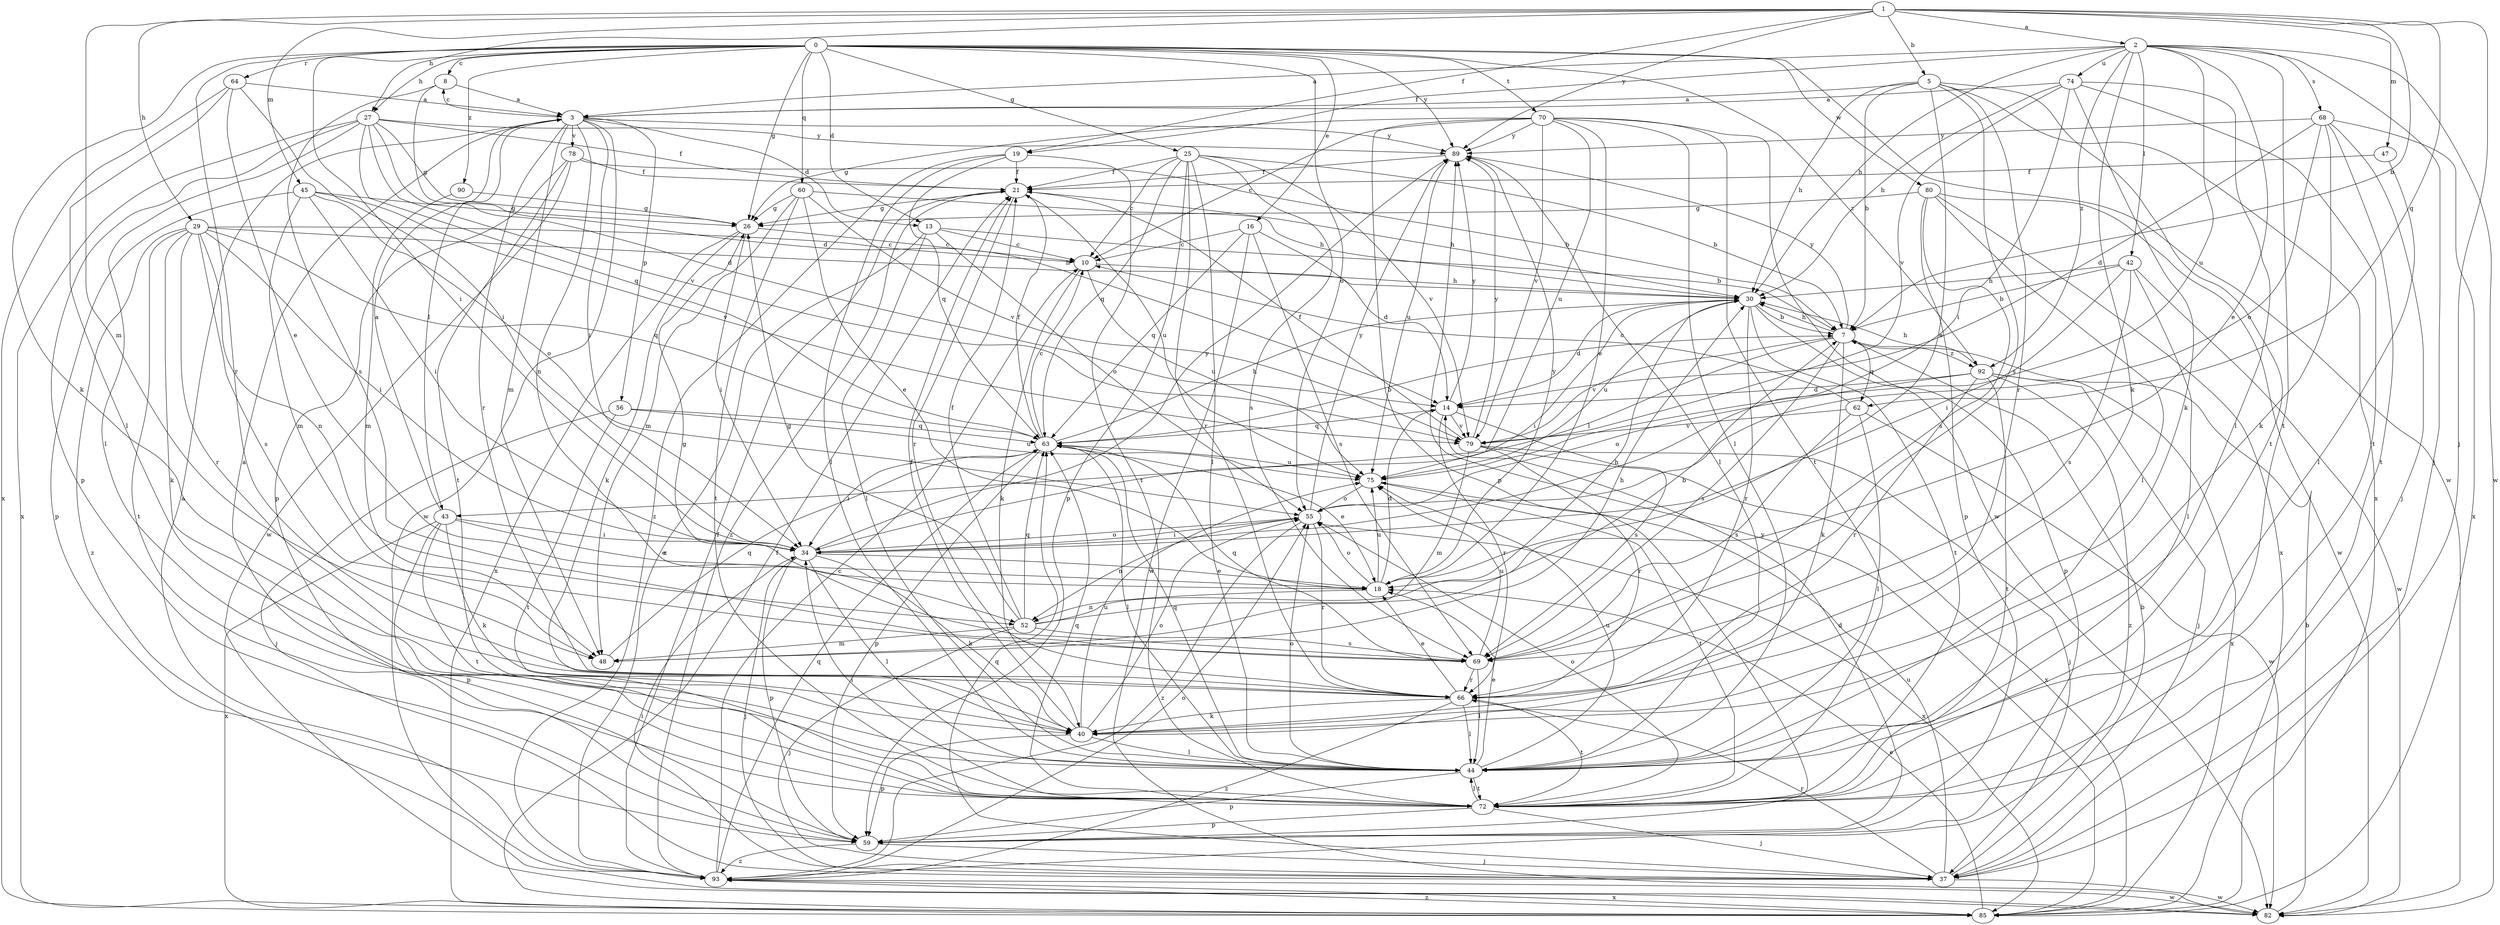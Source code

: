 strict digraph  {
0;
1;
2;
3;
5;
7;
8;
10;
13;
14;
16;
18;
19;
21;
25;
26;
27;
29;
30;
34;
37;
40;
42;
43;
44;
45;
47;
48;
52;
55;
56;
59;
60;
62;
63;
64;
66;
68;
69;
70;
72;
74;
75;
78;
79;
80;
82;
85;
89;
90;
92;
93;
0 -> 8  [label=c];
0 -> 13  [label=d];
0 -> 16  [label=e];
0 -> 25  [label=g];
0 -> 26  [label=g];
0 -> 27  [label=h];
0 -> 34  [label=i];
0 -> 40  [label=k];
0 -> 55  [label=o];
0 -> 60  [label=q];
0 -> 64  [label=r];
0 -> 66  [label=r];
0 -> 70  [label=t];
0 -> 80  [label=w];
0 -> 82  [label=w];
0 -> 89  [label=y];
0 -> 90  [label=z];
0 -> 92  [label=z];
1 -> 2  [label=a];
1 -> 5  [label=b];
1 -> 7  [label=b];
1 -> 19  [label=f];
1 -> 27  [label=h];
1 -> 29  [label=h];
1 -> 37  [label=j];
1 -> 45  [label=m];
1 -> 47  [label=m];
1 -> 48  [label=m];
1 -> 62  [label=q];
1 -> 89  [label=y];
2 -> 3  [label=a];
2 -> 18  [label=e];
2 -> 19  [label=f];
2 -> 30  [label=h];
2 -> 37  [label=j];
2 -> 40  [label=k];
2 -> 42  [label=l];
2 -> 68  [label=s];
2 -> 72  [label=t];
2 -> 74  [label=u];
2 -> 75  [label=u];
2 -> 82  [label=w];
2 -> 92  [label=z];
3 -> 8  [label=c];
3 -> 13  [label=d];
3 -> 34  [label=i];
3 -> 43  [label=l];
3 -> 48  [label=m];
3 -> 52  [label=n];
3 -> 56  [label=p];
3 -> 66  [label=r];
3 -> 78  [label=v];
3 -> 82  [label=w];
3 -> 89  [label=y];
5 -> 3  [label=a];
5 -> 7  [label=b];
5 -> 18  [label=e];
5 -> 30  [label=h];
5 -> 66  [label=r];
5 -> 69  [label=s];
5 -> 72  [label=t];
5 -> 85  [label=x];
7 -> 30  [label=h];
7 -> 40  [label=k];
7 -> 43  [label=l];
7 -> 62  [label=q];
7 -> 69  [label=s];
7 -> 79  [label=v];
7 -> 89  [label=y];
7 -> 92  [label=z];
8 -> 3  [label=a];
8 -> 14  [label=d];
8 -> 69  [label=s];
10 -> 30  [label=h];
10 -> 40  [label=k];
10 -> 75  [label=u];
13 -> 7  [label=b];
13 -> 10  [label=c];
13 -> 44  [label=l];
13 -> 55  [label=o];
13 -> 93  [label=z];
14 -> 63  [label=q];
14 -> 66  [label=r];
14 -> 69  [label=s];
14 -> 79  [label=v];
14 -> 89  [label=y];
16 -> 10  [label=c];
16 -> 14  [label=d];
16 -> 63  [label=q];
16 -> 69  [label=s];
16 -> 82  [label=w];
18 -> 14  [label=d];
18 -> 52  [label=n];
18 -> 55  [label=o];
18 -> 75  [label=u];
18 -> 89  [label=y];
19 -> 21  [label=f];
19 -> 44  [label=l];
19 -> 63  [label=q];
19 -> 72  [label=t];
19 -> 93  [label=z];
21 -> 26  [label=g];
21 -> 30  [label=h];
21 -> 66  [label=r];
21 -> 75  [label=u];
21 -> 93  [label=z];
25 -> 7  [label=b];
25 -> 10  [label=c];
25 -> 21  [label=f];
25 -> 44  [label=l];
25 -> 59  [label=p];
25 -> 63  [label=q];
25 -> 66  [label=r];
25 -> 69  [label=s];
25 -> 79  [label=v];
26 -> 10  [label=c];
26 -> 34  [label=i];
26 -> 40  [label=k];
26 -> 85  [label=x];
27 -> 14  [label=d];
27 -> 21  [label=f];
27 -> 26  [label=g];
27 -> 44  [label=l];
27 -> 59  [label=p];
27 -> 63  [label=q];
27 -> 79  [label=v];
27 -> 85  [label=x];
27 -> 89  [label=y];
29 -> 10  [label=c];
29 -> 30  [label=h];
29 -> 34  [label=i];
29 -> 40  [label=k];
29 -> 52  [label=n];
29 -> 63  [label=q];
29 -> 66  [label=r];
29 -> 69  [label=s];
29 -> 72  [label=t];
29 -> 93  [label=z];
30 -> 7  [label=b];
30 -> 14  [label=d];
30 -> 34  [label=i];
30 -> 59  [label=p];
30 -> 66  [label=r];
30 -> 72  [label=t];
30 -> 75  [label=u];
34 -> 18  [label=e];
34 -> 37  [label=j];
34 -> 40  [label=k];
34 -> 44  [label=l];
34 -> 55  [label=o];
34 -> 59  [label=p];
34 -> 89  [label=y];
37 -> 7  [label=b];
37 -> 34  [label=i];
37 -> 63  [label=q];
37 -> 66  [label=r];
37 -> 75  [label=u];
37 -> 82  [label=w];
40 -> 21  [label=f];
40 -> 44  [label=l];
40 -> 55  [label=o];
40 -> 59  [label=p];
40 -> 75  [label=u];
42 -> 7  [label=b];
42 -> 30  [label=h];
42 -> 34  [label=i];
42 -> 44  [label=l];
42 -> 69  [label=s];
42 -> 82  [label=w];
43 -> 3  [label=a];
43 -> 18  [label=e];
43 -> 34  [label=i];
43 -> 40  [label=k];
43 -> 59  [label=p];
43 -> 72  [label=t];
43 -> 85  [label=x];
44 -> 18  [label=e];
44 -> 55  [label=o];
44 -> 59  [label=p];
44 -> 63  [label=q];
44 -> 72  [label=t];
44 -> 75  [label=u];
45 -> 26  [label=g];
45 -> 34  [label=i];
45 -> 48  [label=m];
45 -> 55  [label=o];
45 -> 59  [label=p];
45 -> 79  [label=v];
47 -> 21  [label=f];
47 -> 44  [label=l];
48 -> 30  [label=h];
48 -> 63  [label=q];
52 -> 7  [label=b];
52 -> 21  [label=f];
52 -> 26  [label=g];
52 -> 30  [label=h];
52 -> 37  [label=j];
52 -> 48  [label=m];
52 -> 63  [label=q];
52 -> 69  [label=s];
55 -> 34  [label=i];
55 -> 52  [label=n];
55 -> 66  [label=r];
55 -> 85  [label=x];
55 -> 89  [label=y];
55 -> 93  [label=z];
56 -> 37  [label=j];
56 -> 63  [label=q];
56 -> 72  [label=t];
56 -> 75  [label=u];
59 -> 14  [label=d];
59 -> 37  [label=j];
59 -> 93  [label=z];
60 -> 18  [label=e];
60 -> 26  [label=g];
60 -> 30  [label=h];
60 -> 48  [label=m];
60 -> 72  [label=t];
60 -> 79  [label=v];
62 -> 10  [label=c];
62 -> 44  [label=l];
62 -> 69  [label=s];
62 -> 79  [label=v];
62 -> 82  [label=w];
63 -> 7  [label=b];
63 -> 10  [label=c];
63 -> 18  [label=e];
63 -> 21  [label=f];
63 -> 30  [label=h];
63 -> 34  [label=i];
63 -> 44  [label=l];
63 -> 59  [label=p];
63 -> 75  [label=u];
64 -> 3  [label=a];
64 -> 18  [label=e];
64 -> 34  [label=i];
64 -> 44  [label=l];
64 -> 85  [label=x];
66 -> 18  [label=e];
66 -> 40  [label=k];
66 -> 44  [label=l];
66 -> 72  [label=t];
66 -> 93  [label=z];
68 -> 14  [label=d];
68 -> 37  [label=j];
68 -> 40  [label=k];
68 -> 55  [label=o];
68 -> 72  [label=t];
68 -> 85  [label=x];
68 -> 89  [label=y];
69 -> 26  [label=g];
69 -> 44  [label=l];
69 -> 63  [label=q];
69 -> 66  [label=r];
69 -> 75  [label=u];
70 -> 10  [label=c];
70 -> 18  [label=e];
70 -> 26  [label=g];
70 -> 44  [label=l];
70 -> 59  [label=p];
70 -> 72  [label=t];
70 -> 75  [label=u];
70 -> 79  [label=v];
70 -> 82  [label=w];
70 -> 89  [label=y];
72 -> 3  [label=a];
72 -> 34  [label=i];
72 -> 37  [label=j];
72 -> 44  [label=l];
72 -> 55  [label=o];
72 -> 59  [label=p];
72 -> 63  [label=q];
74 -> 3  [label=a];
74 -> 30  [label=h];
74 -> 34  [label=i];
74 -> 40  [label=k];
74 -> 44  [label=l];
74 -> 72  [label=t];
74 -> 79  [label=v];
75 -> 55  [label=o];
75 -> 72  [label=t];
78 -> 7  [label=b];
78 -> 21  [label=f];
78 -> 59  [label=p];
78 -> 72  [label=t];
78 -> 82  [label=w];
79 -> 21  [label=f];
79 -> 37  [label=j];
79 -> 48  [label=m];
79 -> 66  [label=r];
79 -> 85  [label=x];
79 -> 89  [label=y];
80 -> 26  [label=g];
80 -> 44  [label=l];
80 -> 59  [label=p];
80 -> 69  [label=s];
80 -> 82  [label=w];
80 -> 85  [label=x];
82 -> 7  [label=b];
85 -> 18  [label=e];
85 -> 21  [label=f];
85 -> 89  [label=y];
85 -> 93  [label=z];
89 -> 21  [label=f];
89 -> 44  [label=l];
89 -> 75  [label=u];
90 -> 26  [label=g];
90 -> 48  [label=m];
92 -> 14  [label=d];
92 -> 30  [label=h];
92 -> 37  [label=j];
92 -> 55  [label=o];
92 -> 66  [label=r];
92 -> 72  [label=t];
92 -> 85  [label=x];
92 -> 93  [label=z];
93 -> 3  [label=a];
93 -> 10  [label=c];
93 -> 21  [label=f];
93 -> 55  [label=o];
93 -> 63  [label=q];
93 -> 82  [label=w];
93 -> 85  [label=x];
}
